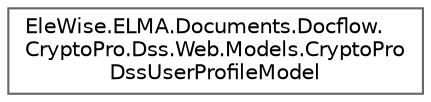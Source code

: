 digraph "Graphical Class Hierarchy"
{
 // LATEX_PDF_SIZE
  bgcolor="transparent";
  edge [fontname=Helvetica,fontsize=10,labelfontname=Helvetica,labelfontsize=10];
  node [fontname=Helvetica,fontsize=10,shape=box,height=0.2,width=0.4];
  rankdir="LR";
  Node0 [id="Node000000",label="EleWise.ELMA.Documents.Docflow.\lCryptoPro.Dss.Web.Models.CryptoPro\lDssUserProfileModel",height=0.2,width=0.4,color="grey40", fillcolor="white", style="filled",URL="$class_ele_wise_1_1_e_l_m_a_1_1_documents_1_1_docflow_1_1_crypto_pro_1_1_dss_1_1_web_1_1_models_1325fcd02ae26d1612b71d4f39036ba25.html",tooltip="Модель профиля"];
}
